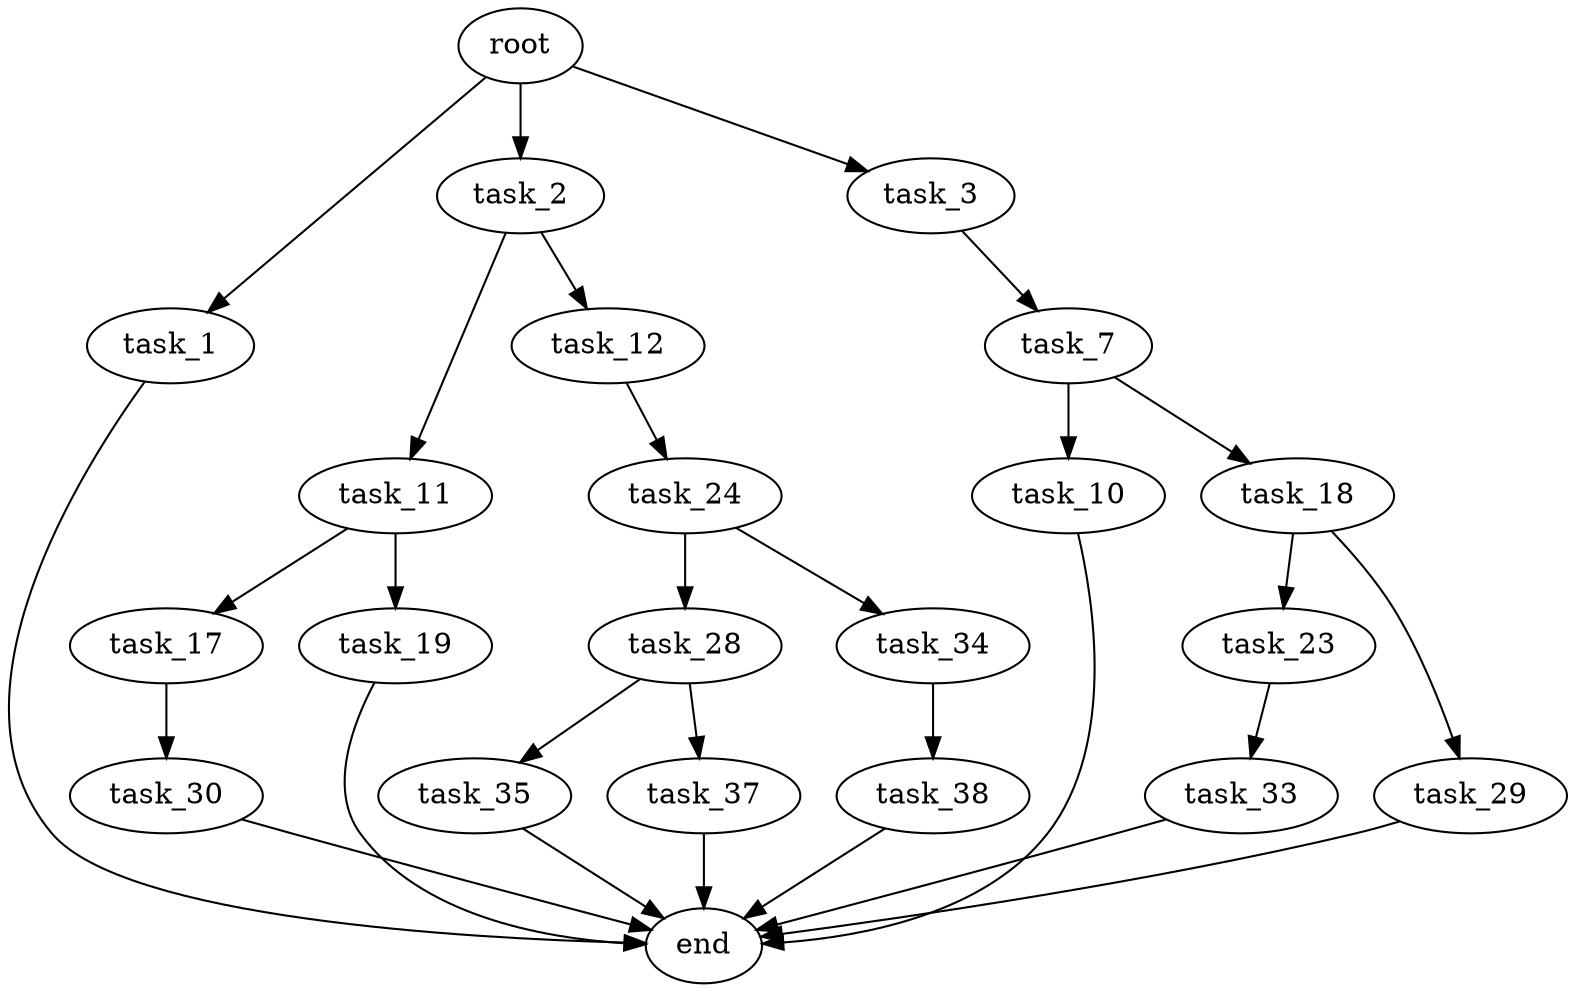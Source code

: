 digraph G {
  root [size="0.000000"];
  task_1 [size="549755813888.000000"];
  task_2 [size="1073741824000.000000"];
  task_3 [size="40095935125.000000"];
  task_7 [size="4419551648.000000"];
  task_10 [size="1399595766.000000"];
  task_11 [size="23574515982.000000"];
  task_12 [size="201172409591.000000"];
  task_17 [size="25268671684.000000"];
  task_18 [size="207017578966.000000"];
  task_19 [size="106498081649.000000"];
  task_23 [size="2078485966.000000"];
  task_24 [size="1999929970.000000"];
  task_28 [size="20333500190.000000"];
  task_29 [size="43171959818.000000"];
  task_30 [size="10023344839.000000"];
  task_33 [size="28991029248.000000"];
  task_34 [size="25521157746.000000"];
  task_35 [size="5839231309.000000"];
  task_37 [size="25954229722.000000"];
  task_38 [size="368293445632.000000"];
  end [size="0.000000"];

  root -> task_1 [size="1.000000"];
  root -> task_2 [size="1.000000"];
  root -> task_3 [size="1.000000"];
  task_1 -> end [size="1.000000"];
  task_2 -> task_11 [size="838860800.000000"];
  task_2 -> task_12 [size="838860800.000000"];
  task_3 -> task_7 [size="838860800.000000"];
  task_7 -> task_10 [size="301989888.000000"];
  task_7 -> task_18 [size="301989888.000000"];
  task_10 -> end [size="1.000000"];
  task_11 -> task_17 [size="33554432.000000"];
  task_11 -> task_19 [size="33554432.000000"];
  task_12 -> task_24 [size="209715200.000000"];
  task_17 -> task_30 [size="75497472.000000"];
  task_18 -> task_23 [size="209715200.000000"];
  task_18 -> task_29 [size="209715200.000000"];
  task_19 -> end [size="1.000000"];
  task_23 -> task_33 [size="33554432.000000"];
  task_24 -> task_28 [size="33554432.000000"];
  task_24 -> task_34 [size="33554432.000000"];
  task_28 -> task_35 [size="679477248.000000"];
  task_28 -> task_37 [size="679477248.000000"];
  task_29 -> end [size="1.000000"];
  task_30 -> end [size="1.000000"];
  task_33 -> end [size="1.000000"];
  task_34 -> task_38 [size="679477248.000000"];
  task_35 -> end [size="1.000000"];
  task_37 -> end [size="1.000000"];
  task_38 -> end [size="1.000000"];
}
